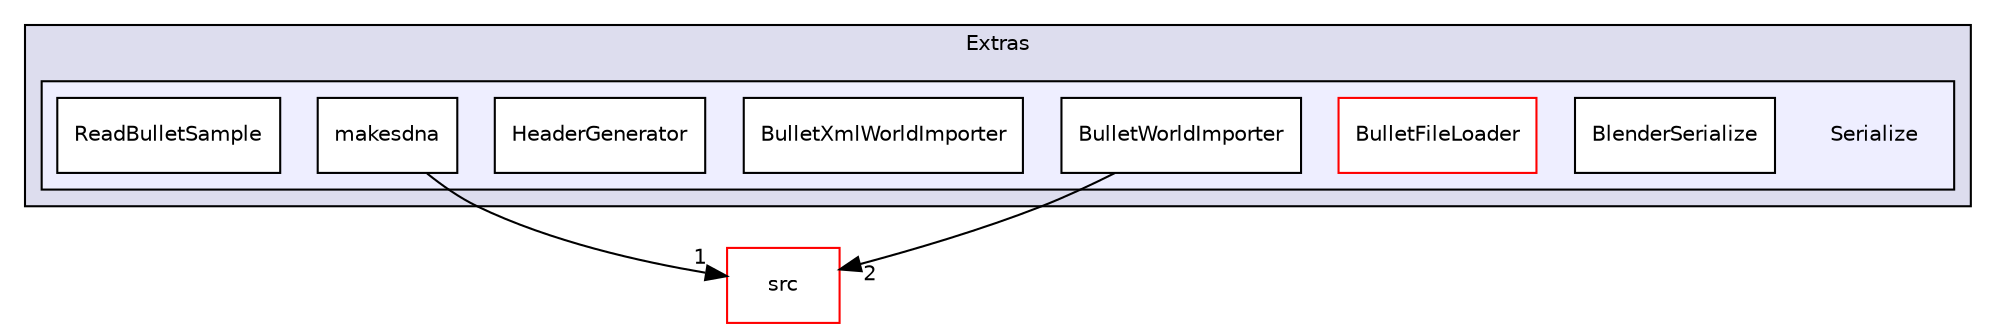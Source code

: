 digraph "bullet/bullet-2.82-r2704/Extras/Serialize" {
  compound=true
  node [ fontsize="10", fontname="Helvetica"];
  edge [ labelfontsize="10", labelfontname="Helvetica"];
  subgraph clusterdir_37ce13f4fb998c871c8fd54d656f12bb {
    graph [ bgcolor="#ddddee", pencolor="black", label="Extras" fontname="Helvetica", fontsize="10", URL="dir_37ce13f4fb998c871c8fd54d656f12bb.html"]
  subgraph clusterdir_3f5a2536fb21792f4dbeb795295f94e6 {
    graph [ bgcolor="#eeeeff", pencolor="black", label="" URL="dir_3f5a2536fb21792f4dbeb795295f94e6.html"];
    dir_3f5a2536fb21792f4dbeb795295f94e6 [shape=plaintext label="Serialize"];
    dir_2cb098609c3eb8b8bca3dd6b5432743e [shape=box label="BlenderSerialize" color="black" fillcolor="white" style="filled" URL="dir_2cb098609c3eb8b8bca3dd6b5432743e.html"];
    dir_6ffd395ba13e040c6edac6da7f622800 [shape=box label="BulletFileLoader" color="red" fillcolor="white" style="filled" URL="dir_6ffd395ba13e040c6edac6da7f622800.html"];
    dir_88141033bb4772ab66a4808d4a11f862 [shape=box label="BulletWorldImporter" color="black" fillcolor="white" style="filled" URL="dir_88141033bb4772ab66a4808d4a11f862.html"];
    dir_6e0c8e3f47485593aad1e7cdb9c94754 [shape=box label="BulletXmlWorldImporter" color="black" fillcolor="white" style="filled" URL="dir_6e0c8e3f47485593aad1e7cdb9c94754.html"];
    dir_52f407722b03c7995e0172572f2191d1 [shape=box label="HeaderGenerator" color="black" fillcolor="white" style="filled" URL="dir_52f407722b03c7995e0172572f2191d1.html"];
    dir_aeac14852fd6def5660f51a36bf7389d [shape=box label="makesdna" color="black" fillcolor="white" style="filled" URL="dir_aeac14852fd6def5660f51a36bf7389d.html"];
    dir_3dd10b96f3f587c79416a1e642f56eba [shape=box label="ReadBulletSample" color="black" fillcolor="white" style="filled" URL="dir_3dd10b96f3f587c79416a1e642f56eba.html"];
  }
  }
  dir_68d7f8ba1985e704f0f5f20dc6f517a7 [shape=box label="src" fillcolor="white" style="filled" color="red" URL="dir_68d7f8ba1985e704f0f5f20dc6f517a7.html"];
  dir_88141033bb4772ab66a4808d4a11f862->dir_68d7f8ba1985e704f0f5f20dc6f517a7 [headlabel="2", labeldistance=1.5 headhref="dir_000271_000296.html"];
  dir_aeac14852fd6def5660f51a36bf7389d->dir_68d7f8ba1985e704f0f5f20dc6f517a7 [headlabel="1", labeldistance=1.5 headhref="dir_000276_000296.html"];
}
